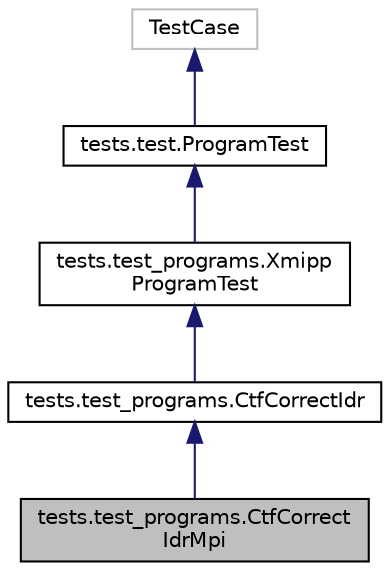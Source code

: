 digraph "tests.test_programs.CtfCorrectIdrMpi"
{
  edge [fontname="Helvetica",fontsize="10",labelfontname="Helvetica",labelfontsize="10"];
  node [fontname="Helvetica",fontsize="10",shape=record];
  Node5 [label="tests.test_programs.CtfCorrect\lIdrMpi",height=0.2,width=0.4,color="black", fillcolor="grey75", style="filled", fontcolor="black"];
  Node6 -> Node5 [dir="back",color="midnightblue",fontsize="10",style="solid",fontname="Helvetica"];
  Node6 [label="tests.test_programs.CtfCorrectIdr",height=0.2,width=0.4,color="black", fillcolor="white", style="filled",URL="$classtests_1_1test__programs_1_1CtfCorrectIdr.html"];
  Node7 -> Node6 [dir="back",color="midnightblue",fontsize="10",style="solid",fontname="Helvetica"];
  Node7 [label="tests.test_programs.Xmipp\lProgramTest",height=0.2,width=0.4,color="black", fillcolor="white", style="filled",URL="$classtests_1_1test__programs_1_1XmippProgramTest.html"];
  Node8 -> Node7 [dir="back",color="midnightblue",fontsize="10",style="solid",fontname="Helvetica"];
  Node8 [label="tests.test.ProgramTest",height=0.2,width=0.4,color="black", fillcolor="white", style="filled",URL="$classtests_1_1test_1_1ProgramTest.html"];
  Node9 -> Node8 [dir="back",color="midnightblue",fontsize="10",style="solid",fontname="Helvetica"];
  Node9 [label="TestCase",height=0.2,width=0.4,color="grey75", fillcolor="white", style="filled"];
}
